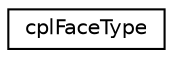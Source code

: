 digraph "Graphical Class Hierarchy"
{
 // LATEX_PDF_SIZE
  edge [fontname="Helvetica",fontsize="10",labelfontname="Helvetica",labelfontsize="10"];
  node [fontname="Helvetica",fontsize="10",shape=record];
  rankdir="LR";
  Node0 [label="cplFaceType",height=0.2,width=0.4,color="black", fillcolor="white", style="filled",URL="$classcpl_face_type.html",tooltip=" "];
}
